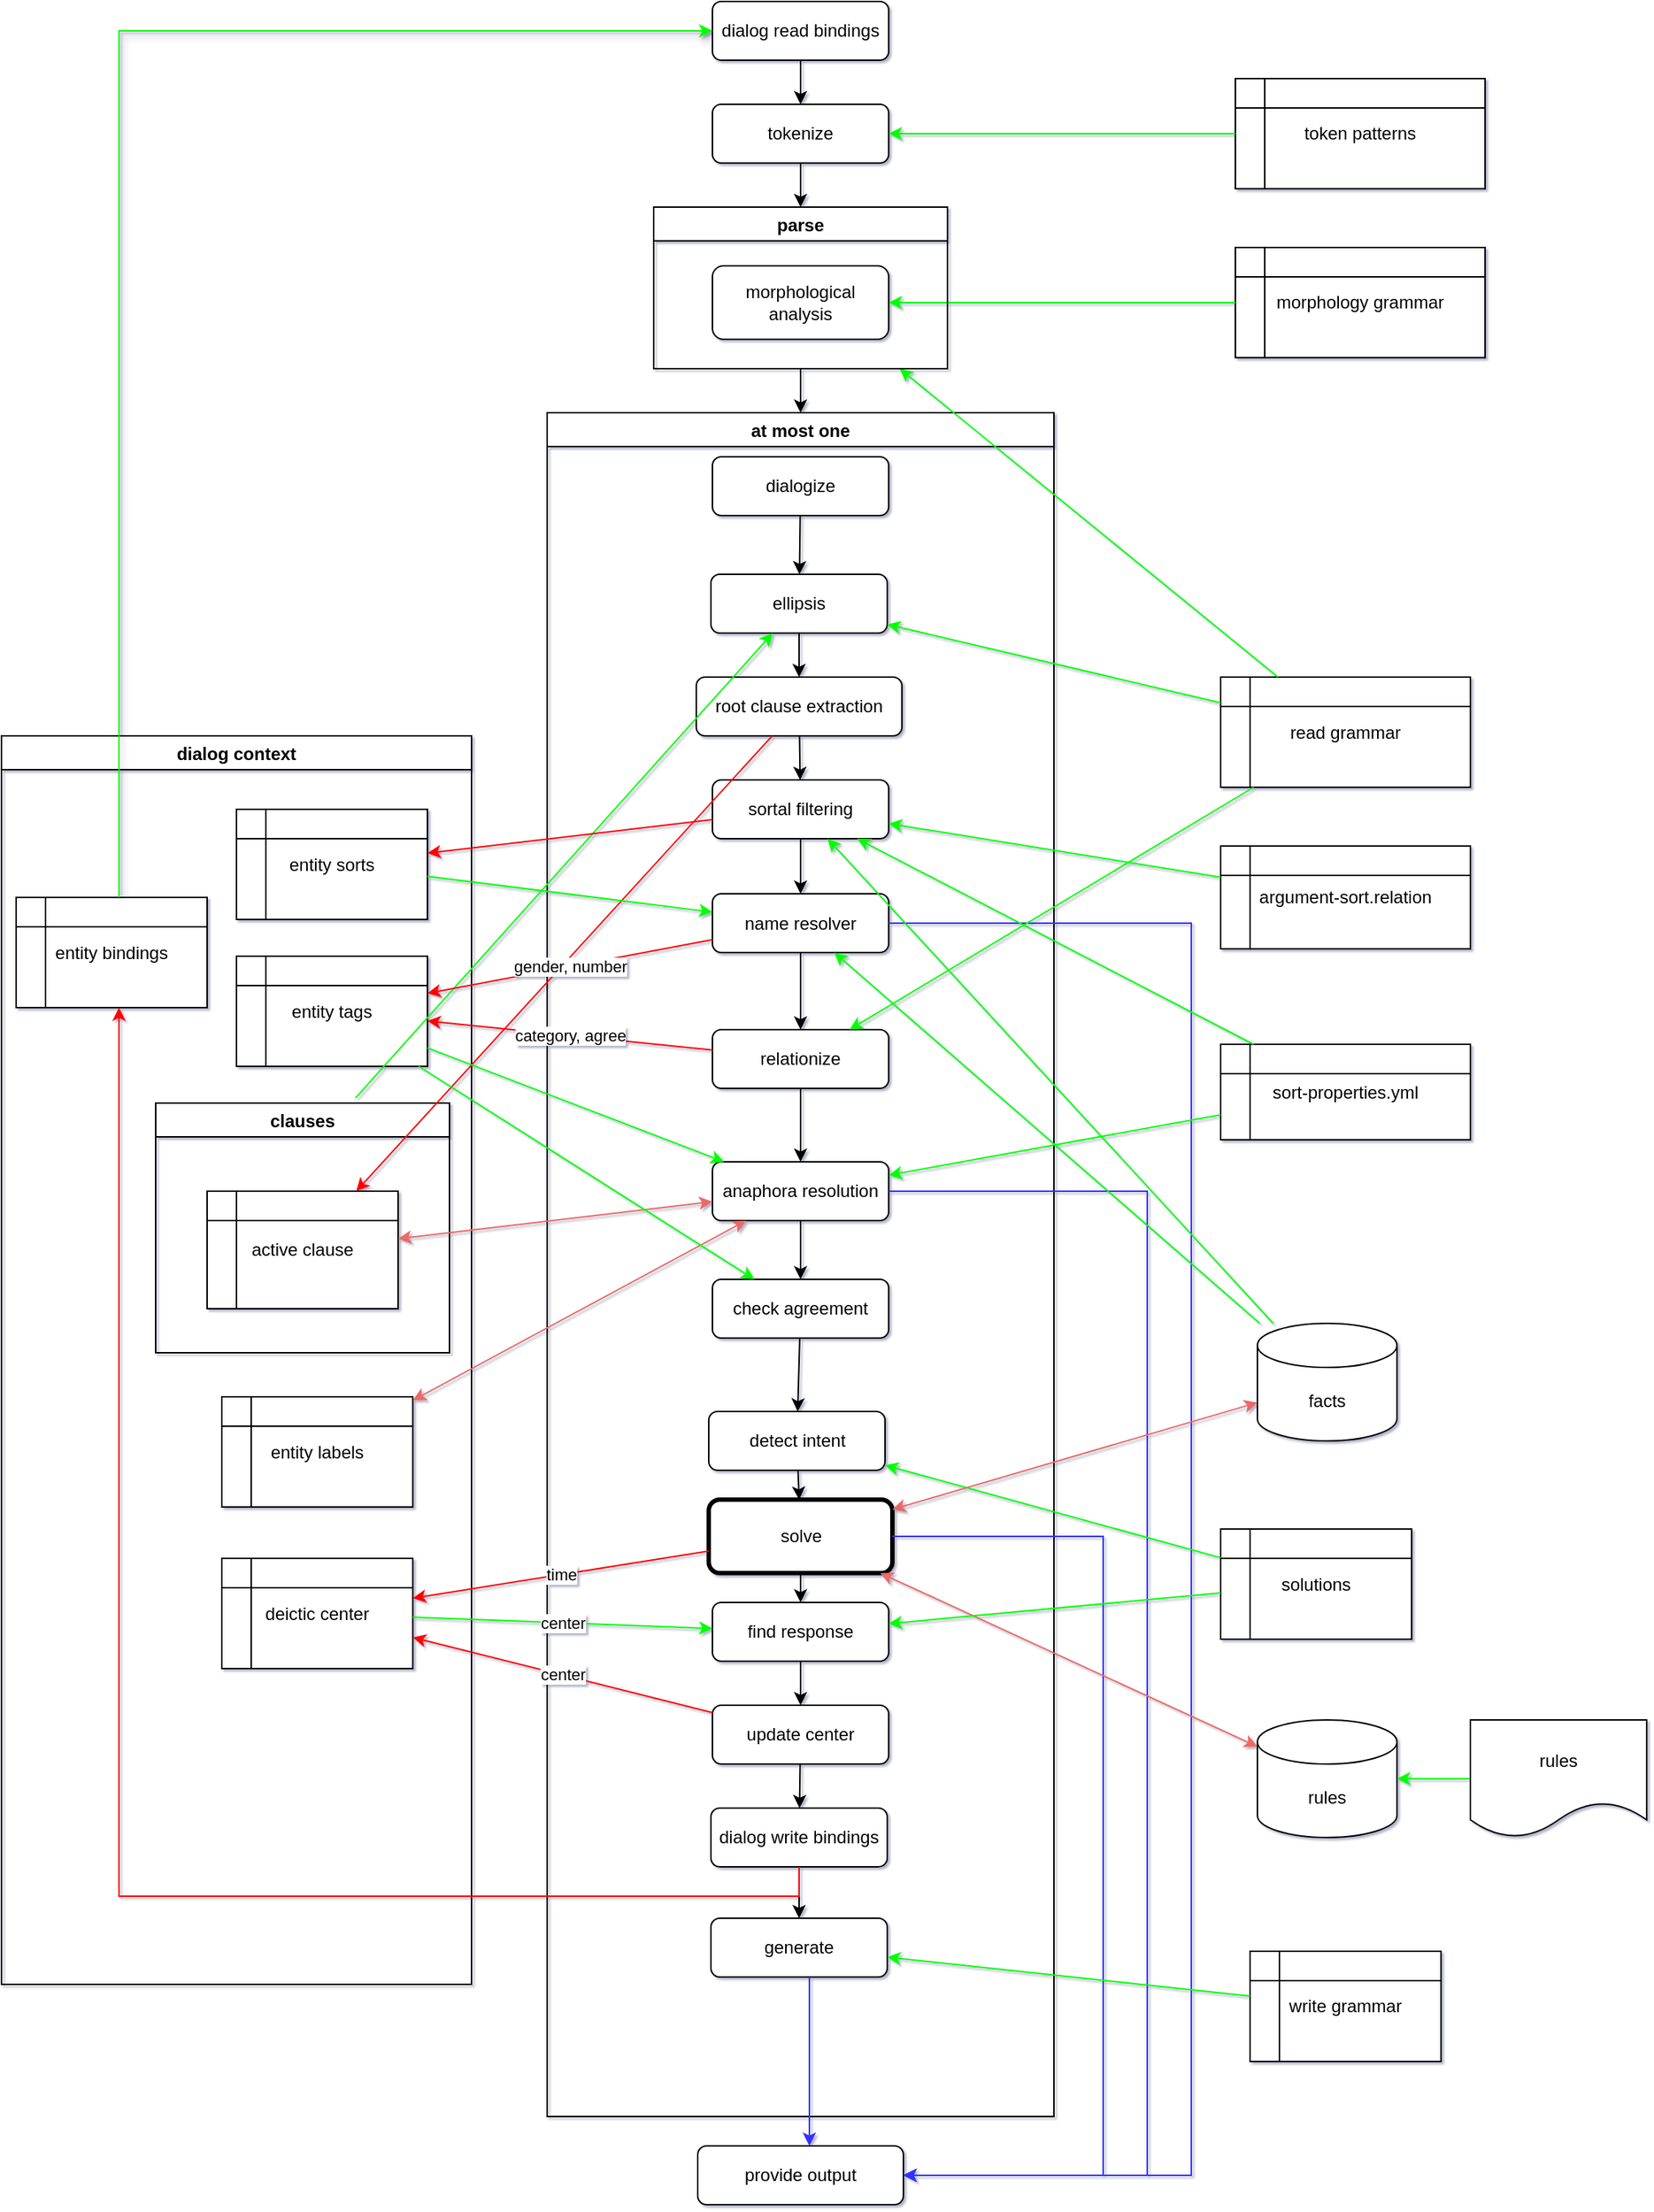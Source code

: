 <mxfile version="20.6.0" type="device"><diagram id="C5RBs43oDa-KdzZeNtuy" name="Page-1"><mxGraphModel dx="2249" dy="1894" grid="1" gridSize="10" guides="1" tooltips="1" connect="1" arrows="1" fold="1" page="1" pageScale="1" pageWidth="827" pageHeight="1169" background="none" math="0" shadow="1"><root><mxCell id="WIyWlLk6GJQsqaUBKTNV-0"/><mxCell id="WIyWlLk6GJQsqaUBKTNV-1" parent="WIyWlLk6GJQsqaUBKTNV-0"/><mxCell id="WIyWlLk6GJQsqaUBKTNV-3" value="tokenize" style="rounded=1;whiteSpace=wrap;html=1;fontSize=12;glass=0;strokeWidth=1;shadow=0;" parent="WIyWlLk6GJQsqaUBKTNV-1" vertex="1"><mxGeometry x="424" y="-310" width="120" height="40" as="geometry"/></mxCell><mxCell id="KYQraYlyk0md4qBJ2QaD-1" value="" style="endArrow=classic;html=1;rounded=0;" parent="WIyWlLk6GJQsqaUBKTNV-1" source="WIyWlLk6GJQsqaUBKTNV-3" target="9QWwq8Ri9pr8LQpopzJ1-19" edge="1"><mxGeometry width="50" height="50" relative="1" as="geometry"><mxPoint x="295" y="260" as="sourcePoint"/><mxPoint x="484.848" y="-80" as="targetPoint"/></mxGeometry></mxCell><mxCell id="KYQraYlyk0md4qBJ2QaD-2" value="at most one" style="swimlane;" parent="WIyWlLk6GJQsqaUBKTNV-1" vertex="1"><mxGeometry x="311.5" y="-100" width="345" height="1160" as="geometry"/></mxCell><mxCell id="KYQraYlyk0md4qBJ2QaD-5" value="ellipsis" style="rounded=1;whiteSpace=wrap;html=1;fontSize=12;glass=0;strokeWidth=1;shadow=0;" parent="KYQraYlyk0md4qBJ2QaD-2" vertex="1"><mxGeometry x="111.5" y="110" width="120" height="40" as="geometry"/></mxCell><mxCell id="KYQraYlyk0md4qBJ2QaD-6" value="root clause extraction" style="rounded=1;whiteSpace=wrap;html=1;fontSize=12;glass=0;strokeWidth=1;shadow=0;" parent="KYQraYlyk0md4qBJ2QaD-2" vertex="1"><mxGeometry x="101.5" y="180" width="140" height="40" as="geometry"/></mxCell><mxCell id="KYQraYlyk0md4qBJ2QaD-7" value="" style="endArrow=classic;html=1;rounded=0;" parent="KYQraYlyk0md4qBJ2QaD-2" source="9QWwq8Ri9pr8LQpopzJ1-49" target="KYQraYlyk0md4qBJ2QaD-5" edge="1"><mxGeometry width="50" height="50" relative="1" as="geometry"><mxPoint x="68.5" y="80" as="sourcePoint"/><mxPoint x="221.5" y="150" as="targetPoint"/></mxGeometry></mxCell><mxCell id="KYQraYlyk0md4qBJ2QaD-8" value="" style="endArrow=classic;html=1;rounded=0;" parent="KYQraYlyk0md4qBJ2QaD-2" source="KYQraYlyk0md4qBJ2QaD-5" target="KYQraYlyk0md4qBJ2QaD-6" edge="1"><mxGeometry width="50" height="50" relative="1" as="geometry"><mxPoint x="181.5" y="120" as="sourcePoint"/><mxPoint x="181.5" y="150" as="targetPoint"/></mxGeometry></mxCell><mxCell id="KYQraYlyk0md4qBJ2QaD-18" value="" style="endArrow=classic;html=1;rounded=0;" parent="KYQraYlyk0md4qBJ2QaD-2" source="KYQraYlyk0md4qBJ2QaD-4" target="KYQraYlyk0md4qBJ2QaD-20" edge="1"><mxGeometry width="50" height="50" relative="1" as="geometry"><mxPoint x="268.5" y="640" as="sourcePoint"/><mxPoint x="198.5" y="660" as="targetPoint"/></mxGeometry></mxCell><mxCell id="KYQraYlyk0md4qBJ2QaD-14" value="anaphora resolution" style="rounded=1;whiteSpace=wrap;html=1;" parent="KYQraYlyk0md4qBJ2QaD-2" vertex="1"><mxGeometry x="112.5" y="510" width="120" height="40" as="geometry"/></mxCell><mxCell id="KYQraYlyk0md4qBJ2QaD-10" value="" style="endArrow=classic;html=1;rounded=0;" parent="KYQraYlyk0md4qBJ2QaD-2" source="KYQraYlyk0md4qBJ2QaD-6" target="9QWwq8Ri9pr8LQpopzJ1-41" edge="1"><mxGeometry width="50" height="50" relative="1" as="geometry"><mxPoint x="184.357" y="190" as="sourcePoint"/><mxPoint x="288.5" y="220" as="targetPoint"/></mxGeometry></mxCell><mxCell id="9QWwq8Ri9pr8LQpopzJ1-23" value="name resolver" style="rounded=1;whiteSpace=wrap;html=1;" parent="KYQraYlyk0md4qBJ2QaD-2" vertex="1"><mxGeometry x="112.5" y="327.5" width="120" height="40" as="geometry"/></mxCell><mxCell id="KYQraYlyk0md4qBJ2QaD-16" value="" style="endArrow=classic;html=1;rounded=0;" parent="KYQraYlyk0md4qBJ2QaD-2" source="9QWwq8Ri9pr8LQpopzJ1-23" target="9QWwq8Ri9pr8LQpopzJ1-37" edge="1"><mxGeometry width="50" height="50" relative="1" as="geometry"><mxPoint x="101" y="480" as="sourcePoint"/><mxPoint x="68.5" y="390" as="targetPoint"/></mxGeometry></mxCell><mxCell id="9QWwq8Ri9pr8LQpopzJ1-38" value="" style="endArrow=classic;html=1;rounded=0;" parent="KYQraYlyk0md4qBJ2QaD-2" source="9QWwq8Ri9pr8LQpopzJ1-41" target="9QWwq8Ri9pr8LQpopzJ1-23" edge="1"><mxGeometry width="50" height="50" relative="1" as="geometry"><mxPoint x="190.278" y="470" as="sourcePoint"/><mxPoint x="184.722" y="520" as="targetPoint"/></mxGeometry></mxCell><mxCell id="9QWwq8Ri9pr8LQpopzJ1-41" value="sortal filtering" style="rounded=1;whiteSpace=wrap;html=1;" parent="KYQraYlyk0md4qBJ2QaD-2" vertex="1"><mxGeometry x="112.5" y="250" width="120" height="40" as="geometry"/></mxCell><mxCell id="9QWwq8Ri9pr8LQpopzJ1-43" value="" style="endArrow=classic;html=1;rounded=0;" parent="KYQraYlyk0md4qBJ2QaD-2" source="9QWwq8Ri9pr8LQpopzJ1-37" target="KYQraYlyk0md4qBJ2QaD-14" edge="1"><mxGeometry width="50" height="50" relative="1" as="geometry"><mxPoint x="182.5" y="390" as="sourcePoint"/><mxPoint x="258.5" y="320" as="targetPoint"/></mxGeometry></mxCell><mxCell id="9QWwq8Ri9pr8LQpopzJ1-49" value="dialogize" style="rounded=1;whiteSpace=wrap;html=1;fontSize=12;glass=0;strokeWidth=1;shadow=0;" parent="KYQraYlyk0md4qBJ2QaD-2" vertex="1"><mxGeometry x="112.5" y="30" width="120" height="40" as="geometry"/></mxCell><mxCell id="9QWwq8Ri9pr8LQpopzJ1-50" value="" style="endArrow=classic;html=1;rounded=0;" parent="KYQraYlyk0md4qBJ2QaD-2" source="KYQraYlyk0md4qBJ2QaD-14" target="KYQraYlyk0md4qBJ2QaD-4" edge="1"><mxGeometry width="50" height="50" relative="1" as="geometry"><mxPoint x="78.5" y="50" as="sourcePoint"/><mxPoint x="68.5" y="90" as="targetPoint"/></mxGeometry></mxCell><mxCell id="9QWwq8Ri9pr8LQpopzJ1-37" value="relationize" style="rounded=1;whiteSpace=wrap;html=1;" parent="KYQraYlyk0md4qBJ2QaD-2" vertex="1"><mxGeometry x="112.5" y="420" width="120" height="40" as="geometry"/></mxCell><mxCell id="KYQraYlyk0md4qBJ2QaD-4" value="check agreement" style="rounded=1;whiteSpace=wrap;html=1;fontSize=12;glass=0;strokeWidth=1;shadow=0;" parent="KYQraYlyk0md4qBJ2QaD-2" vertex="1"><mxGeometry x="112.5" y="590" width="120" height="40" as="geometry"/></mxCell><mxCell id="KYQraYlyk0md4qBJ2QaD-20" value="detect intent" style="rounded=1;whiteSpace=wrap;html=1;" parent="KYQraYlyk0md4qBJ2QaD-2" vertex="1"><mxGeometry x="110" y="680" width="120" height="40" as="geometry"/></mxCell><mxCell id="KYQraYlyk0md4qBJ2QaD-21" value="solve" style="rounded=1;whiteSpace=wrap;html=1;strokeWidth=3;" parent="KYQraYlyk0md4qBJ2QaD-2" vertex="1"><mxGeometry x="110" y="740" width="125" height="50" as="geometry"/></mxCell><mxCell id="KYQraYlyk0md4qBJ2QaD-22" value="" style="endArrow=classic;html=1;rounded=0;" parent="KYQraYlyk0md4qBJ2QaD-2" source="KYQraYlyk0md4qBJ2QaD-20" target="KYQraYlyk0md4qBJ2QaD-21" edge="1"><mxGeometry width="50" height="50" relative="1" as="geometry"><mxPoint x="170.7" y="545" as="sourcePoint"/><mxPoint x="175.5" y="575" as="targetPoint"/></mxGeometry></mxCell><mxCell id="KYQraYlyk0md4qBJ2QaD-23" value="find response" style="rounded=1;whiteSpace=wrap;html=1;" parent="KYQraYlyk0md4qBJ2QaD-2" vertex="1"><mxGeometry x="112.5" y="810" width="120" height="40" as="geometry"/></mxCell><mxCell id="KYQraYlyk0md4qBJ2QaD-24" value="generate" style="rounded=1;whiteSpace=wrap;html=1;" parent="KYQraYlyk0md4qBJ2QaD-2" vertex="1"><mxGeometry x="111.5" y="1025" width="120" height="40" as="geometry"/></mxCell><mxCell id="KYQraYlyk0md4qBJ2QaD-25" value="" style="endArrow=classic;html=1;rounded=0;" parent="KYQraYlyk0md4qBJ2QaD-2" source="KYQraYlyk0md4qBJ2QaD-21" target="KYQraYlyk0md4qBJ2QaD-23" edge="1"><mxGeometry width="50" height="50" relative="1" as="geometry"><mxPoint x="-202.5" y="890" as="sourcePoint"/><mxPoint x="147.5" y="800" as="targetPoint"/></mxGeometry></mxCell><mxCell id="KYQraYlyk0md4qBJ2QaD-26" value="" style="endArrow=classic;html=1;rounded=0;" parent="KYQraYlyk0md4qBJ2QaD-2" source="9QWwq8Ri9pr8LQpopzJ1-17" target="KYQraYlyk0md4qBJ2QaD-24" edge="1"><mxGeometry width="50" height="50" relative="1" as="geometry"><mxPoint x="-222.5" y="910" as="sourcePoint"/><mxPoint x="-172.5" y="860" as="targetPoint"/></mxGeometry></mxCell><mxCell id="KYQraYlyk0md4qBJ2QaD-32" value="update center" style="rounded=1;whiteSpace=wrap;html=1;" parent="KYQraYlyk0md4qBJ2QaD-2" vertex="1"><mxGeometry x="112.5" y="880" width="120" height="40" as="geometry"/></mxCell><mxCell id="KYQraYlyk0md4qBJ2QaD-33" value="" style="endArrow=classic;html=1;rounded=0;entryX=0.5;entryY=0;entryDx=0;entryDy=0;" parent="KYQraYlyk0md4qBJ2QaD-2" source="KYQraYlyk0md4qBJ2QaD-23" target="KYQraYlyk0md4qBJ2QaD-32" edge="1"><mxGeometry width="50" height="50" relative="1" as="geometry"><mxPoint x="182.5" y="790" as="sourcePoint"/><mxPoint x="182.5" y="820" as="targetPoint"/></mxGeometry></mxCell><mxCell id="9QWwq8Ri9pr8LQpopzJ1-17" value="dialog write bindings" style="rounded=1;whiteSpace=wrap;html=1;" parent="KYQraYlyk0md4qBJ2QaD-2" vertex="1"><mxGeometry x="111.5" y="950" width="120" height="40" as="geometry"/></mxCell><mxCell id="9QWwq8Ri9pr8LQpopzJ1-18" value="" style="endArrow=classic;html=1;rounded=0;" parent="KYQraYlyk0md4qBJ2QaD-2" source="KYQraYlyk0md4qBJ2QaD-32" target="9QWwq8Ri9pr8LQpopzJ1-17" edge="1"><mxGeometry width="50" height="50" relative="1" as="geometry"><mxPoint x="181.5" y="990" as="sourcePoint"/><mxPoint x="181.5" y="1020" as="targetPoint"/></mxGeometry></mxCell><mxCell id="KYQraYlyk0md4qBJ2QaD-3" value="" style="endArrow=classic;html=1;rounded=0;" parent="WIyWlLk6GJQsqaUBKTNV-1" source="9QWwq8Ri9pr8LQpopzJ1-19" edge="1"><mxGeometry width="50" height="50" relative="1" as="geometry"><mxPoint x="280" as="sourcePoint"/><mxPoint x="484" y="-100" as="targetPoint"/></mxGeometry></mxCell><mxCell id="KYQraYlyk0md4qBJ2QaD-12" value="provide output" style="rounded=1;whiteSpace=wrap;html=1;fontSize=12;glass=0;strokeWidth=1;shadow=0;" parent="WIyWlLk6GJQsqaUBKTNV-1" vertex="1"><mxGeometry x="414" y="1080" width="140" height="40" as="geometry"/></mxCell><mxCell id="KYQraYlyk0md4qBJ2QaD-13" value="" style="edgeStyle=elbowEdgeStyle;elbow=horizontal;endArrow=classic;html=1;rounded=0;strokeColor=#3333FF;" parent="WIyWlLk6GJQsqaUBKTNV-1" source="9QWwq8Ri9pr8LQpopzJ1-23" target="KYQraYlyk0md4qBJ2QaD-12" edge="1"><mxGeometry width="50" height="50" relative="1" as="geometry"><mxPoint x="584" y="375" as="sourcePoint"/><mxPoint x="825" y="710" as="targetPoint"/><Array as="points"><mxPoint x="750" y="740"/></Array></mxGeometry></mxCell><mxCell id="KYQraYlyk0md4qBJ2QaD-15" value="" style="edgeStyle=elbowEdgeStyle;elbow=horizontal;endArrow=classic;html=1;rounded=0;strokeColor=#3333FF;" parent="WIyWlLk6GJQsqaUBKTNV-1" source="KYQraYlyk0md4qBJ2QaD-14" target="KYQraYlyk0md4qBJ2QaD-12" edge="1"><mxGeometry width="50" height="50" relative="1" as="geometry"><mxPoint x="535" y="595" as="sourcePoint"/><mxPoint x="565" y="820" as="targetPoint"/><Array as="points"><mxPoint x="720" y="790"/></Array></mxGeometry></mxCell><mxCell id="KYQraYlyk0md4qBJ2QaD-30" value="" style="edgeStyle=orthogonalEdgeStyle;rounded=0;orthogonalLoop=1;jettySize=auto;html=1;strokeColor=#3333FF;" parent="WIyWlLk6GJQsqaUBKTNV-1" source="KYQraYlyk0md4qBJ2QaD-24" target="KYQraYlyk0md4qBJ2QaD-12" edge="1"><mxGeometry relative="1" as="geometry"><Array as="points"><mxPoint x="490" y="1030"/><mxPoint x="490" y="1030"/></Array></mxGeometry></mxCell><mxCell id="KYQraYlyk0md4qBJ2QaD-31" value="" style="edgeStyle=elbowEdgeStyle;elbow=horizontal;endArrow=classic;html=1;rounded=0;strokeColor=#3333FF;" parent="WIyWlLk6GJQsqaUBKTNV-1" source="KYQraYlyk0md4qBJ2QaD-21" target="KYQraYlyk0md4qBJ2QaD-12" edge="1"><mxGeometry width="50" height="50" relative="1" as="geometry"><mxPoint x="550" y="520" as="sourcePoint"/><mxPoint x="565" y="1040" as="targetPoint"/><Array as="points"><mxPoint x="690" y="880"/></Array></mxGeometry></mxCell><mxCell id="KYQraYlyk0md4qBJ2QaD-34" value="rules" style="shape=cylinder3;whiteSpace=wrap;html=1;boundedLbl=1;backgroundOutline=1;size=15;" parent="WIyWlLk6GJQsqaUBKTNV-1" vertex="1"><mxGeometry x="795" y="790" width="95" height="80" as="geometry"/></mxCell><mxCell id="KYQraYlyk0md4qBJ2QaD-36" value="" style="endArrow=classic;startArrow=classic;html=1;rounded=0;strokeColor=#EA6B66;" parent="WIyWlLk6GJQsqaUBKTNV-1" source="KYQraYlyk0md4qBJ2QaD-34" target="KYQraYlyk0md4qBJ2QaD-21" edge="1"><mxGeometry width="50" height="50" relative="1" as="geometry"><mxPoint x="180" y="850" as="sourcePoint"/><mxPoint x="230" y="800" as="targetPoint"/></mxGeometry></mxCell><mxCell id="KYQraYlyk0md4qBJ2QaD-37" value="solutions" style="shape=internalStorage;whiteSpace=wrap;html=1;backgroundOutline=1;" parent="WIyWlLk6GJQsqaUBKTNV-1" vertex="1"><mxGeometry x="770" y="660" width="130" height="75" as="geometry"/></mxCell><mxCell id="KYQraYlyk0md4qBJ2QaD-38" value="" style="endArrow=classic;html=1;rounded=0;strokeColor=#00FF00;" parent="WIyWlLk6GJQsqaUBKTNV-1" source="KYQraYlyk0md4qBJ2QaD-37" target="KYQraYlyk0md4qBJ2QaD-20" edge="1"><mxGeometry width="50" height="50" relative="1" as="geometry"><mxPoint x="90" y="910" as="sourcePoint"/><mxPoint x="140" y="860" as="targetPoint"/></mxGeometry></mxCell><mxCell id="KYQraYlyk0md4qBJ2QaD-41" value="" style="endArrow=classic;html=1;rounded=0;strokeColor=#00FF00;" parent="WIyWlLk6GJQsqaUBKTNV-1" source="KYQraYlyk0md4qBJ2QaD-37" target="KYQraYlyk0md4qBJ2QaD-23" edge="1"><mxGeometry width="50" height="50" relative="1" as="geometry"><mxPoint x="220" y="613.713" as="sourcePoint"/><mxPoint x="435" y="634.265" as="targetPoint"/></mxGeometry></mxCell><mxCell id="KYQraYlyk0md4qBJ2QaD-42" value="dialog context" style="swimlane;" parent="WIyWlLk6GJQsqaUBKTNV-1" vertex="1"><mxGeometry x="-60" y="120" width="320" height="850" as="geometry"/></mxCell><mxCell id="KYQraYlyk0md4qBJ2QaD-46" value="entity bindings" style="shape=internalStorage;whiteSpace=wrap;html=1;backgroundOutline=1;" parent="KYQraYlyk0md4qBJ2QaD-42" vertex="1"><mxGeometry x="10" y="110" width="130" height="75" as="geometry"/></mxCell><mxCell id="KYQraYlyk0md4qBJ2QaD-61" value="deictic center" style="shape=internalStorage;whiteSpace=wrap;html=1;backgroundOutline=1;" parent="KYQraYlyk0md4qBJ2QaD-42" vertex="1"><mxGeometry x="150" y="560" width="130" height="75" as="geometry"/></mxCell><mxCell id="9QWwq8Ri9pr8LQpopzJ1-30" value="entity tags" style="shape=internalStorage;whiteSpace=wrap;html=1;backgroundOutline=1;" parent="KYQraYlyk0md4qBJ2QaD-42" vertex="1"><mxGeometry x="160" y="150" width="130" height="75" as="geometry"/></mxCell><mxCell id="9QWwq8Ri9pr8LQpopzJ1-32" value="clauses" style="swimlane;" parent="KYQraYlyk0md4qBJ2QaD-42" vertex="1"><mxGeometry x="105" y="250" width="200" height="170" as="geometry"/></mxCell><mxCell id="9QWwq8Ri9pr8LQpopzJ1-7" value="active clause" style="shape=internalStorage;whiteSpace=wrap;html=1;backgroundOutline=1;" parent="9QWwq8Ri9pr8LQpopzJ1-32" vertex="1"><mxGeometry x="35" y="60" width="130" height="80" as="geometry"/></mxCell><mxCell id="9QWwq8Ri9pr8LQpopzJ1-34" value="entity sorts" style="shape=internalStorage;whiteSpace=wrap;html=1;backgroundOutline=1;" parent="KYQraYlyk0md4qBJ2QaD-42" vertex="1"><mxGeometry x="160" y="50" width="130" height="75" as="geometry"/></mxCell><mxCell id="EABRNMJNUAKIxpT-lx-f-0" value="entity labels" style="shape=internalStorage;whiteSpace=wrap;html=1;backgroundOutline=1;" parent="KYQraYlyk0md4qBJ2QaD-42" vertex="1"><mxGeometry x="150" y="450" width="130" height="75" as="geometry"/></mxCell><mxCell id="KYQraYlyk0md4qBJ2QaD-44" value="" style="endArrow=classic;html=1;rounded=0;strokeColor=#FF0000;" parent="WIyWlLk6GJQsqaUBKTNV-1" source="KYQraYlyk0md4qBJ2QaD-6" target="9QWwq8Ri9pr8LQpopzJ1-7" edge="1"><mxGeometry width="50" height="50" relative="1" as="geometry"><mxPoint x="220" y="613.713" as="sourcePoint"/><mxPoint x="435" y="634.265" as="targetPoint"/></mxGeometry></mxCell><mxCell id="KYQraYlyk0md4qBJ2QaD-45" value="" style="endArrow=classic;startArrow=classic;html=1;rounded=0;strokeColor=#EA6B66;" parent="WIyWlLk6GJQsqaUBKTNV-1" source="KYQraYlyk0md4qBJ2QaD-14" target="9QWwq8Ri9pr8LQpopzJ1-7" edge="1"><mxGeometry width="50" height="50" relative="1" as="geometry"><mxPoint x="865" y="777.273" as="sourcePoint"/><mxPoint x="555" y="720.909" as="targetPoint"/></mxGeometry></mxCell><mxCell id="KYQraYlyk0md4qBJ2QaD-47" value="write grammar" style="shape=internalStorage;whiteSpace=wrap;html=1;backgroundOutline=1;" parent="WIyWlLk6GJQsqaUBKTNV-1" vertex="1"><mxGeometry x="790" y="947.5" width="130" height="75" as="geometry"/></mxCell><mxCell id="KYQraYlyk0md4qBJ2QaD-48" value="" style="endArrow=classic;html=1;rounded=0;strokeColor=#00FF00;" parent="WIyWlLk6GJQsqaUBKTNV-1" source="KYQraYlyk0md4qBJ2QaD-47" target="KYQraYlyk0md4qBJ2QaD-24" edge="1"><mxGeometry width="50" height="50" relative="1" as="geometry"><mxPoint x="870" y="601.222" as="sourcePoint"/><mxPoint x="555" y="633.795" as="targetPoint"/></mxGeometry></mxCell><mxCell id="KYQraYlyk0md4qBJ2QaD-49" value="read grammar" style="shape=internalStorage;whiteSpace=wrap;html=1;backgroundOutline=1;" parent="WIyWlLk6GJQsqaUBKTNV-1" vertex="1"><mxGeometry x="770" y="80" width="170" height="75" as="geometry"/></mxCell><mxCell id="KYQraYlyk0md4qBJ2QaD-50" value="" style="endArrow=classic;html=1;rounded=0;strokeColor=#00FF00;" parent="WIyWlLk6GJQsqaUBKTNV-1" source="KYQraYlyk0md4qBJ2QaD-49" target="9QWwq8Ri9pr8LQpopzJ1-19" edge="1"><mxGeometry width="50" height="50" relative="1" as="geometry"><mxPoint x="870" y="601.222" as="sourcePoint"/><mxPoint x="535" y="129.375" as="targetPoint"/></mxGeometry></mxCell><mxCell id="KYQraYlyk0md4qBJ2QaD-51" value="token patterns" style="shape=internalStorage;whiteSpace=wrap;html=1;backgroundOutline=1;" parent="WIyWlLk6GJQsqaUBKTNV-1" vertex="1"><mxGeometry x="780" y="-327.5" width="170" height="75" as="geometry"/></mxCell><mxCell id="KYQraYlyk0md4qBJ2QaD-52" value="" style="endArrow=classic;html=1;rounded=0;strokeColor=#00FF00;" parent="WIyWlLk6GJQsqaUBKTNV-1" source="KYQraYlyk0md4qBJ2QaD-51" target="WIyWlLk6GJQsqaUBKTNV-3" edge="1"><mxGeometry width="50" height="50" relative="1" as="geometry"><mxPoint x="850" y="57.878" as="sourcePoint"/><mxPoint x="545" y="59.651" as="targetPoint"/></mxGeometry></mxCell><mxCell id="KYQraYlyk0md4qBJ2QaD-53" value="" style="endArrow=classic;html=1;rounded=0;strokeColor=#00FF00;" parent="WIyWlLk6GJQsqaUBKTNV-1" source="KYQraYlyk0md4qBJ2QaD-49" target="KYQraYlyk0md4qBJ2QaD-5" edge="1"><mxGeometry width="50" height="50" relative="1" as="geometry"><mxPoint x="850" y="127.878" as="sourcePoint"/><mxPoint x="545" y="129.651" as="targetPoint"/></mxGeometry></mxCell><mxCell id="KYQraYlyk0md4qBJ2QaD-54" value="" style="endArrow=classic;html=1;rounded=0;strokeColor=#00FF00;" parent="WIyWlLk6GJQsqaUBKTNV-1" source="KYQraYlyk0md4qBJ2QaD-49" target="9QWwq8Ri9pr8LQpopzJ1-37" edge="1"><mxGeometry width="50" height="50" relative="1" as="geometry"><mxPoint x="850" y="153.882" as="sourcePoint"/><mxPoint x="541.5" y="311.995" as="targetPoint"/></mxGeometry></mxCell><mxCell id="KYQraYlyk0md4qBJ2QaD-57" value="center" style="endArrow=classic;html=1;rounded=0;strokeColor=#FF0000;" parent="WIyWlLk6GJQsqaUBKTNV-1" source="KYQraYlyk0md4qBJ2QaD-32" target="KYQraYlyk0md4qBJ2QaD-61" edge="1"><mxGeometry width="50" height="50" relative="1" as="geometry"><mxPoint x="865" y="906.379" as="sourcePoint"/><mxPoint x="555" y="901.034" as="targetPoint"/></mxGeometry></mxCell><mxCell id="KYQraYlyk0md4qBJ2QaD-58" value="" style="endArrow=classic;html=1;rounded=0;strokeColor=#00FF00;exitX=0.68;exitY=-0.02;exitDx=0;exitDy=0;exitPerimeter=0;" parent="WIyWlLk6GJQsqaUBKTNV-1" source="9QWwq8Ri9pr8LQpopzJ1-32" target="KYQraYlyk0md4qBJ2QaD-5" edge="1"><mxGeometry width="50" height="50" relative="1" as="geometry"><mxPoint x="194.939" y="515" as="sourcePoint"/><mxPoint x="555" y="633.795" as="targetPoint"/></mxGeometry></mxCell><mxCell id="9QWwq8Ri9pr8LQpopzJ1-0" value="facts" style="shape=cylinder3;whiteSpace=wrap;html=1;boundedLbl=1;backgroundOutline=1;size=15;" parent="WIyWlLk6GJQsqaUBKTNV-1" vertex="1"><mxGeometry x="795" y="520" width="95" height="80" as="geometry"/></mxCell><mxCell id="9QWwq8Ri9pr8LQpopzJ1-2" value="" style="endArrow=classic;html=1;rounded=0;strokeColor=#00FF00;" parent="WIyWlLk6GJQsqaUBKTNV-1" source="9QWwq8Ri9pr8LQpopzJ1-4" target="KYQraYlyk0md4qBJ2QaD-34" edge="1"><mxGeometry width="50" height="50" relative="1" as="geometry"><mxPoint x="950" y="828.442" as="sourcePoint"/><mxPoint x="542.742" y="760" as="targetPoint"/></mxGeometry></mxCell><mxCell id="9QWwq8Ri9pr8LQpopzJ1-3" value="" style="endArrow=classic;startArrow=classic;html=1;rounded=0;strokeColor=#EA6B66;" parent="WIyWlLk6GJQsqaUBKTNV-1" source="9QWwq8Ri9pr8LQpopzJ1-0" target="KYQraYlyk0md4qBJ2QaD-21" edge="1"><mxGeometry width="50" height="50" relative="1" as="geometry"><mxPoint x="805" y="822.727" as="sourcePoint"/><mxPoint x="550" y="730" as="targetPoint"/></mxGeometry></mxCell><mxCell id="9QWwq8Ri9pr8LQpopzJ1-4" value="rules" style="shape=document;whiteSpace=wrap;html=1;boundedLbl=1;" parent="WIyWlLk6GJQsqaUBKTNV-1" vertex="1"><mxGeometry x="940" y="790" width="120" height="80" as="geometry"/></mxCell><mxCell id="9QWwq8Ri9pr8LQpopzJ1-11" value="" style="endArrow=classic;html=1;rounded=0;strokeColor=#FF0000;edgeStyle=orthogonalEdgeStyle;" parent="WIyWlLk6GJQsqaUBKTNV-1" source="9QWwq8Ri9pr8LQpopzJ1-17" target="KYQraYlyk0md4qBJ2QaD-46" edge="1"><mxGeometry width="50" height="50" relative="1" as="geometry"><mxPoint x="469.468" y="830" as="sourcePoint"/><mxPoint x="239.681" y="650" as="targetPoint"/><Array as="points"><mxPoint x="20" y="910"/></Array></mxGeometry></mxCell><mxCell id="9QWwq8Ri9pr8LQpopzJ1-12" value="morphology grammar" style="shape=internalStorage;whiteSpace=wrap;html=1;backgroundOutline=1;" parent="WIyWlLk6GJQsqaUBKTNV-1" vertex="1"><mxGeometry x="780" y="-212.5" width="170" height="75" as="geometry"/></mxCell><mxCell id="9QWwq8Ri9pr8LQpopzJ1-13" value="" style="endArrow=classic;html=1;rounded=0;strokeColor=#00FF00;" parent="WIyWlLk6GJQsqaUBKTNV-1" source="9QWwq8Ri9pr8LQpopzJ1-12" target="9QWwq8Ri9pr8LQpopzJ1-20" edge="1"><mxGeometry width="50" height="50" relative="1" as="geometry"><mxPoint x="870" y="169.083" as="sourcePoint"/><mxPoint x="535" y="42.875" as="targetPoint"/></mxGeometry></mxCell><mxCell id="9QWwq8Ri9pr8LQpopzJ1-14" value="center" style="endArrow=classic;html=1;rounded=0;strokeColor=#00FF00;" parent="WIyWlLk6GJQsqaUBKTNV-1" source="KYQraYlyk0md4qBJ2QaD-61" target="KYQraYlyk0md4qBJ2QaD-23" edge="1"><mxGeometry width="50" height="50" relative="1" as="geometry"><mxPoint x="462.568" y="830" as="sourcePoint"/><mxPoint x="251.757" y="700" as="targetPoint"/></mxGeometry></mxCell><mxCell id="9QWwq8Ri9pr8LQpopzJ1-15" value="dialog read bindings" style="rounded=1;whiteSpace=wrap;html=1;fontSize=12;glass=0;strokeWidth=1;shadow=0;" parent="WIyWlLk6GJQsqaUBKTNV-1" vertex="1"><mxGeometry x="424" y="-380" width="120" height="40" as="geometry"/></mxCell><mxCell id="9QWwq8Ri9pr8LQpopzJ1-16" value="" style="endArrow=classic;html=1;rounded=0;" parent="WIyWlLk6GJQsqaUBKTNV-1" source="9QWwq8Ri9pr8LQpopzJ1-15" target="WIyWlLk6GJQsqaUBKTNV-3" edge="1"><mxGeometry width="50" height="50" relative="1" as="geometry"><mxPoint x="494.267" y="-190" as="sourcePoint"/><mxPoint x="494.667" y="-160" as="targetPoint"/></mxGeometry></mxCell><mxCell id="9QWwq8Ri9pr8LQpopzJ1-19" value="parse" style="swimlane;" parent="WIyWlLk6GJQsqaUBKTNV-1" vertex="1"><mxGeometry x="384" y="-240" width="200" height="110" as="geometry"/></mxCell><mxCell id="9QWwq8Ri9pr8LQpopzJ1-20" value="morphological&lt;br&gt;analysis" style="rounded=1;whiteSpace=wrap;html=1;fontSize=12;glass=0;strokeWidth=1;shadow=0;" parent="9QWwq8Ri9pr8LQpopzJ1-19" vertex="1"><mxGeometry x="40" y="40" width="120" height="50" as="geometry"/></mxCell><mxCell id="9QWwq8Ri9pr8LQpopzJ1-21" value="" style="edgeStyle=segmentEdgeStyle;endArrow=classic;html=1;rounded=0;shadow=1;strokeColor=#00FF00;" parent="WIyWlLk6GJQsqaUBKTNV-1" source="KYQraYlyk0md4qBJ2QaD-46" target="9QWwq8Ri9pr8LQpopzJ1-15" edge="1"><mxGeometry width="50" height="50" relative="1" as="geometry"><mxPoint x="220" y="-130" as="sourcePoint"/><mxPoint x="270" y="-180" as="targetPoint"/><Array as="points"><mxPoint x="20" y="-360"/></Array></mxGeometry></mxCell><mxCell id="9QWwq8Ri9pr8LQpopzJ1-25" value="sort-properties.yml" style="shape=internalStorage;whiteSpace=wrap;html=1;backgroundOutline=1;" parent="WIyWlLk6GJQsqaUBKTNV-1" vertex="1"><mxGeometry x="770" y="330" width="170" height="65" as="geometry"/></mxCell><mxCell id="9QWwq8Ri9pr8LQpopzJ1-26" value="" style="endArrow=classic;html=1;rounded=0;strokeColor=#00FF00;" parent="WIyWlLk6GJQsqaUBKTNV-1" source="9QWwq8Ri9pr8LQpopzJ1-0" target="9QWwq8Ri9pr8LQpopzJ1-23" edge="1"><mxGeometry width="50" height="50" relative="1" as="geometry"><mxPoint x="800" y="629.351" as="sourcePoint"/><mxPoint x="551.5" y="645.984" as="targetPoint"/></mxGeometry></mxCell><mxCell id="9QWwq8Ri9pr8LQpopzJ1-27" value="" style="endArrow=classic;html=1;rounded=0;strokeColor=#00FF00;" parent="WIyWlLk6GJQsqaUBKTNV-1" source="9QWwq8Ri9pr8LQpopzJ1-25" target="KYQraYlyk0md4qBJ2QaD-14" edge="1"><mxGeometry width="50" height="50" relative="1" as="geometry"><mxPoint x="810" y="639.351" as="sourcePoint"/><mxPoint x="561.5" y="655.984" as="targetPoint"/></mxGeometry></mxCell><mxCell id="9QWwq8Ri9pr8LQpopzJ1-31" value="category, agree" style="endArrow=classic;html=1;rounded=0;strokeColor=#FF0000;" parent="WIyWlLk6GJQsqaUBKTNV-1" source="9QWwq8Ri9pr8LQpopzJ1-37" target="9QWwq8Ri9pr8LQpopzJ1-30" edge="1"><mxGeometry width="50" height="50" relative="1" as="geometry"><mxPoint x="474.62" y="280" as="sourcePoint"/><mxPoint x="208.76" y="595" as="targetPoint"/></mxGeometry></mxCell><mxCell id="9QWwq8Ri9pr8LQpopzJ1-33" value="" style="endArrow=classic;html=1;rounded=0;strokeColor=#00FF00;" parent="WIyWlLk6GJQsqaUBKTNV-1" source="9QWwq8Ri9pr8LQpopzJ1-30" target="KYQraYlyk0md4qBJ2QaD-14" edge="1"><mxGeometry width="50" height="50" relative="1" as="geometry"><mxPoint x="191" y="546" as="sourcePoint"/><mxPoint x="474.618" y="210" as="targetPoint"/></mxGeometry></mxCell><mxCell id="9QWwq8Ri9pr8LQpopzJ1-35" value="" style="endArrow=classic;html=1;rounded=0;strokeColor=#00FF00;" parent="WIyWlLk6GJQsqaUBKTNV-1" source="9QWwq8Ri9pr8LQpopzJ1-34" target="9QWwq8Ri9pr8LQpopzJ1-23" edge="1"><mxGeometry width="50" height="50" relative="1" as="geometry"><mxPoint x="191" y="446" as="sourcePoint"/><mxPoint x="468.023" y="210" as="targetPoint"/></mxGeometry></mxCell><mxCell id="9QWwq8Ri9pr8LQpopzJ1-36" value="" style="endArrow=classic;html=1;rounded=0;strokeColor=#FF0000;" parent="WIyWlLk6GJQsqaUBKTNV-1" source="9QWwq8Ri9pr8LQpopzJ1-41" target="9QWwq8Ri9pr8LQpopzJ1-34" edge="1"><mxGeometry width="50" height="50" relative="1" as="geometry"><mxPoint x="468.293" y="280" as="sourcePoint"/><mxPoint x="201.414" y="510" as="targetPoint"/></mxGeometry></mxCell><mxCell id="9QWwq8Ri9pr8LQpopzJ1-39" value="gender, number" style="endArrow=classic;html=1;rounded=0;strokeColor=#FF0000;" parent="WIyWlLk6GJQsqaUBKTNV-1" source="9QWwq8Ri9pr8LQpopzJ1-23" target="9QWwq8Ri9pr8LQpopzJ1-30" edge="1"><mxGeometry width="50" height="50" relative="1" as="geometry"><mxPoint x="431.695" y="320" as="sourcePoint"/><mxPoint x="250" y="259.237" as="targetPoint"/></mxGeometry></mxCell><mxCell id="9QWwq8Ri9pr8LQpopzJ1-44" value="argument-sort.relation" style="shape=internalStorage;whiteSpace=wrap;html=1;backgroundOutline=1;" parent="WIyWlLk6GJQsqaUBKTNV-1" vertex="1"><mxGeometry x="770" y="195" width="170" height="70" as="geometry"/></mxCell><mxCell id="9QWwq8Ri9pr8LQpopzJ1-45" value="" style="endArrow=classic;html=1;rounded=0;strokeColor=#00FF00;" parent="WIyWlLk6GJQsqaUBKTNV-1" source="9QWwq8Ri9pr8LQpopzJ1-44" target="9QWwq8Ri9pr8LQpopzJ1-41" edge="1"><mxGeometry width="50" height="50" relative="1" as="geometry"><mxPoint x="787.5" y="328.377" as="sourcePoint"/><mxPoint x="555" y="337.616" as="targetPoint"/></mxGeometry></mxCell><mxCell id="9QWwq8Ri9pr8LQpopzJ1-47" value="" style="endArrow=classic;html=1;rounded=0;strokeColor=#00FF00;" parent="WIyWlLk6GJQsqaUBKTNV-1" source="9QWwq8Ri9pr8LQpopzJ1-25" target="9QWwq8Ri9pr8LQpopzJ1-41" edge="1"><mxGeometry width="50" height="50" relative="1" as="geometry"><mxPoint x="787.5" y="465.447" as="sourcePoint"/><mxPoint x="555" y="500.861" as="targetPoint"/></mxGeometry></mxCell><mxCell id="4ycPMTKWD0lM4Mt3euF9-0" value="time" style="endArrow=classic;html=1;rounded=0;strokeColor=#FF0000;" parent="WIyWlLk6GJQsqaUBKTNV-1" source="KYQraYlyk0md4qBJ2QaD-21" target="KYQraYlyk0md4qBJ2QaD-61" edge="1"><mxGeometry width="50" height="50" relative="1" as="geometry"><mxPoint x="440.286" y="830" as="sourcePoint"/><mxPoint x="230" y="751.702" as="targetPoint"/></mxGeometry></mxCell><mxCell id="0lj-3CKCUQTgCVMqACMP-0" value="" style="endArrow=classic;html=1;rounded=0;strokeColor=#00FF00;" parent="WIyWlLk6GJQsqaUBKTNV-1" source="9QWwq8Ri9pr8LQpopzJ1-0" target="9QWwq8Ri9pr8LQpopzJ1-41" edge="1"><mxGeometry width="50" height="50" relative="1" as="geometry"><mxPoint x="805" y="536.545" as="sourcePoint"/><mxPoint x="522.396" y="337.5" as="targetPoint"/></mxGeometry></mxCell><mxCell id="0lj-3CKCUQTgCVMqACMP-2" value="" style="endArrow=classic;startArrow=classic;html=1;rounded=0;strokeColor=#EA6B66;" parent="WIyWlLk6GJQsqaUBKTNV-1" source="KYQraYlyk0md4qBJ2QaD-14" target="EABRNMJNUAKIxpT-lx-f-0" edge="1"><mxGeometry width="50" height="50" relative="1" as="geometry"><mxPoint x="434" y="496.46" as="sourcePoint"/><mxPoint x="220" y="483.835" as="targetPoint"/></mxGeometry></mxCell><mxCell id="jhSRZWtexh3MhrkFkE3X-0" value="" style="endArrow=classic;html=1;rounded=0;strokeColor=#00FF00;" parent="WIyWlLk6GJQsqaUBKTNV-1" source="9QWwq8Ri9pr8LQpopzJ1-30" target="KYQraYlyk0md4qBJ2QaD-4" edge="1"><mxGeometry width="50" height="50" relative="1" as="geometry"><mxPoint x="240" y="342.461" as="sourcePoint"/><mxPoint x="441.918" y="420" as="targetPoint"/></mxGeometry></mxCell></root></mxGraphModel></diagram></mxfile>